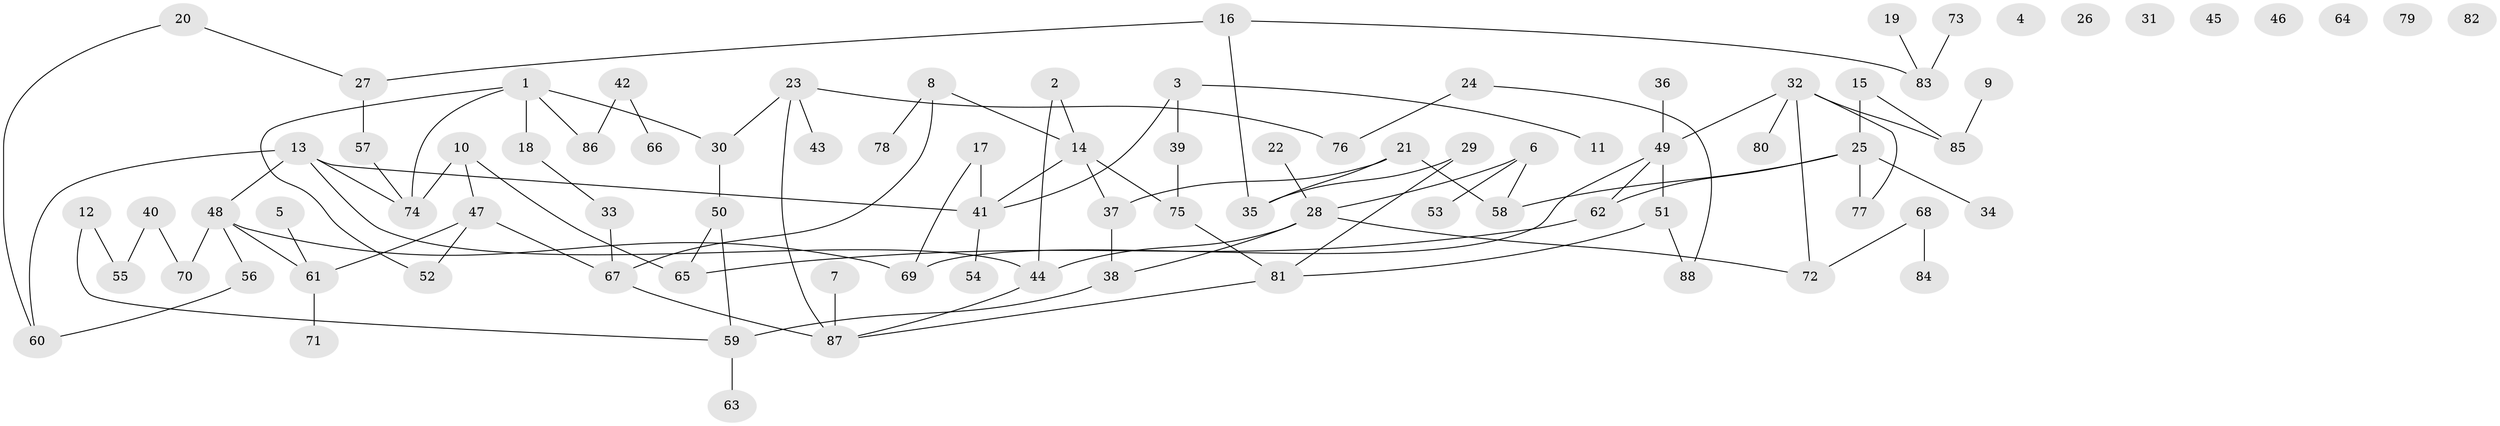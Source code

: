 // coarse degree distribution, {5: 0.06896551724137931, 4: 0.1206896551724138, 2: 0.22413793103448276, 0: 0.13793103448275862, 1: 0.1896551724137931, 3: 0.15517241379310345, 6: 0.08620689655172414, 8: 0.017241379310344827}
// Generated by graph-tools (version 1.1) at 2025/41/03/06/25 10:41:21]
// undirected, 88 vertices, 105 edges
graph export_dot {
graph [start="1"]
  node [color=gray90,style=filled];
  1;
  2;
  3;
  4;
  5;
  6;
  7;
  8;
  9;
  10;
  11;
  12;
  13;
  14;
  15;
  16;
  17;
  18;
  19;
  20;
  21;
  22;
  23;
  24;
  25;
  26;
  27;
  28;
  29;
  30;
  31;
  32;
  33;
  34;
  35;
  36;
  37;
  38;
  39;
  40;
  41;
  42;
  43;
  44;
  45;
  46;
  47;
  48;
  49;
  50;
  51;
  52;
  53;
  54;
  55;
  56;
  57;
  58;
  59;
  60;
  61;
  62;
  63;
  64;
  65;
  66;
  67;
  68;
  69;
  70;
  71;
  72;
  73;
  74;
  75;
  76;
  77;
  78;
  79;
  80;
  81;
  82;
  83;
  84;
  85;
  86;
  87;
  88;
  1 -- 18;
  1 -- 30;
  1 -- 52;
  1 -- 74;
  1 -- 86;
  2 -- 14;
  2 -- 44;
  3 -- 11;
  3 -- 39;
  3 -- 41;
  5 -- 61;
  6 -- 28;
  6 -- 53;
  6 -- 58;
  7 -- 87;
  8 -- 14;
  8 -- 67;
  8 -- 78;
  9 -- 85;
  10 -- 47;
  10 -- 65;
  10 -- 74;
  12 -- 55;
  12 -- 59;
  13 -- 41;
  13 -- 44;
  13 -- 48;
  13 -- 60;
  13 -- 74;
  14 -- 37;
  14 -- 41;
  14 -- 75;
  15 -- 25;
  15 -- 85;
  16 -- 27;
  16 -- 35;
  16 -- 83;
  17 -- 41;
  17 -- 69;
  18 -- 33;
  19 -- 83;
  20 -- 27;
  20 -- 60;
  21 -- 35;
  21 -- 37;
  21 -- 58;
  22 -- 28;
  23 -- 30;
  23 -- 43;
  23 -- 76;
  23 -- 87;
  24 -- 76;
  24 -- 88;
  25 -- 34;
  25 -- 58;
  25 -- 62;
  25 -- 77;
  27 -- 57;
  28 -- 38;
  28 -- 44;
  28 -- 72;
  29 -- 35;
  29 -- 81;
  30 -- 50;
  32 -- 49;
  32 -- 72;
  32 -- 77;
  32 -- 80;
  32 -- 85;
  33 -- 67;
  36 -- 49;
  37 -- 38;
  38 -- 59;
  39 -- 75;
  40 -- 55;
  40 -- 70;
  41 -- 54;
  42 -- 66;
  42 -- 86;
  44 -- 87;
  47 -- 52;
  47 -- 61;
  47 -- 67;
  48 -- 56;
  48 -- 61;
  48 -- 69;
  48 -- 70;
  49 -- 51;
  49 -- 62;
  49 -- 69;
  50 -- 59;
  50 -- 65;
  51 -- 81;
  51 -- 88;
  56 -- 60;
  57 -- 74;
  59 -- 63;
  61 -- 71;
  62 -- 65;
  67 -- 87;
  68 -- 72;
  68 -- 84;
  73 -- 83;
  75 -- 81;
  81 -- 87;
}
